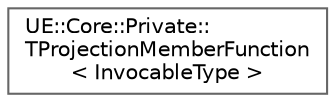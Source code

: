 digraph "Graphical Class Hierarchy"
{
 // INTERACTIVE_SVG=YES
 // LATEX_PDF_SIZE
  bgcolor="transparent";
  edge [fontname=Helvetica,fontsize=10,labelfontname=Helvetica,labelfontsize=10];
  node [fontname=Helvetica,fontsize=10,shape=box,height=0.2,width=0.4];
  rankdir="LR";
  Node0 [id="Node000000",label="UE::Core::Private::\lTProjectionMemberFunction\l\< InvocableType \>",height=0.2,width=0.4,color="grey40", fillcolor="white", style="filled",URL="$d0/d62/structUE_1_1Core_1_1Private_1_1TProjectionMemberFunction.html",tooltip=" "];
}
